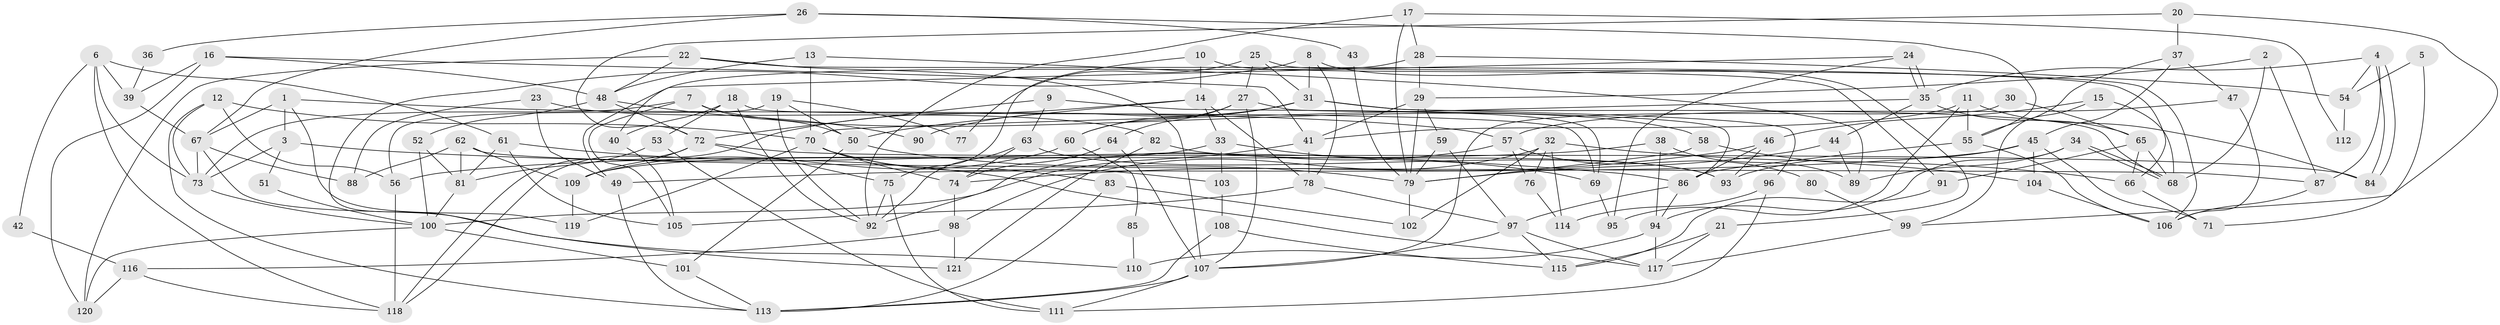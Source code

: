 // coarse degree distribution, {7: 0.13095238095238096, 8: 0.03571428571428571, 4: 0.23809523809523808, 5: 0.15476190476190477, 2: 0.09523809523809523, 9: 0.023809523809523808, 6: 0.08333333333333333, 10: 0.023809523809523808, 3: 0.21428571428571427}
// Generated by graph-tools (version 1.1) at 2025/18/03/04/25 18:18:55]
// undirected, 121 vertices, 242 edges
graph export_dot {
graph [start="1"]
  node [color=gray90,style=filled];
  1;
  2;
  3;
  4;
  5;
  6;
  7;
  8;
  9;
  10;
  11;
  12;
  13;
  14;
  15;
  16;
  17;
  18;
  19;
  20;
  21;
  22;
  23;
  24;
  25;
  26;
  27;
  28;
  29;
  30;
  31;
  32;
  33;
  34;
  35;
  36;
  37;
  38;
  39;
  40;
  41;
  42;
  43;
  44;
  45;
  46;
  47;
  48;
  49;
  50;
  51;
  52;
  53;
  54;
  55;
  56;
  57;
  58;
  59;
  60;
  61;
  62;
  63;
  64;
  65;
  66;
  67;
  68;
  69;
  70;
  71;
  72;
  73;
  74;
  75;
  76;
  77;
  78;
  79;
  80;
  81;
  82;
  83;
  84;
  85;
  86;
  87;
  88;
  89;
  90;
  91;
  92;
  93;
  94;
  95;
  96;
  97;
  98;
  99;
  100;
  101;
  102;
  103;
  104;
  105;
  106;
  107;
  108;
  109;
  110;
  111;
  112;
  113;
  114;
  115;
  116;
  117;
  118;
  119;
  120;
  121;
  1 -- 3;
  1 -- 67;
  1 -- 57;
  1 -- 119;
  2 -- 87;
  2 -- 29;
  2 -- 68;
  3 -- 86;
  3 -- 73;
  3 -- 51;
  4 -- 84;
  4 -- 84;
  4 -- 35;
  4 -- 54;
  4 -- 87;
  5 -- 54;
  5 -- 71;
  6 -- 73;
  6 -- 61;
  6 -- 39;
  6 -- 42;
  6 -- 118;
  7 -- 73;
  7 -- 50;
  7 -- 58;
  7 -- 105;
  8 -- 31;
  8 -- 78;
  8 -- 21;
  8 -- 121;
  9 -- 86;
  9 -- 72;
  9 -- 63;
  10 -- 91;
  10 -- 75;
  10 -- 14;
  11 -- 41;
  11 -- 84;
  11 -- 55;
  11 -- 95;
  12 -- 70;
  12 -- 113;
  12 -- 56;
  12 -- 73;
  13 -- 70;
  13 -- 48;
  13 -- 89;
  14 -- 118;
  14 -- 33;
  14 -- 50;
  14 -- 78;
  15 -- 68;
  15 -- 46;
  15 -- 99;
  16 -- 120;
  16 -- 41;
  16 -- 39;
  16 -- 48;
  17 -- 79;
  17 -- 92;
  17 -- 28;
  17 -- 112;
  18 -- 92;
  18 -- 69;
  18 -- 40;
  18 -- 53;
  19 -- 92;
  19 -- 56;
  19 -- 50;
  19 -- 77;
  20 -- 72;
  20 -- 99;
  20 -- 37;
  21 -- 117;
  21 -- 115;
  22 -- 107;
  22 -- 48;
  22 -- 66;
  22 -- 120;
  23 -- 49;
  23 -- 88;
  23 -- 82;
  24 -- 95;
  24 -- 35;
  24 -- 35;
  24 -- 49;
  25 -- 106;
  25 -- 31;
  25 -- 27;
  25 -- 77;
  26 -- 55;
  26 -- 67;
  26 -- 36;
  26 -- 43;
  27 -- 60;
  27 -- 64;
  27 -- 69;
  27 -- 107;
  28 -- 29;
  28 -- 40;
  28 -- 54;
  29 -- 41;
  29 -- 59;
  29 -- 79;
  30 -- 65;
  30 -- 107;
  31 -- 96;
  31 -- 68;
  31 -- 60;
  31 -- 90;
  32 -- 102;
  32 -- 66;
  32 -- 76;
  32 -- 98;
  32 -- 114;
  33 -- 103;
  33 -- 69;
  33 -- 109;
  34 -- 68;
  34 -- 68;
  34 -- 89;
  34 -- 94;
  35 -- 70;
  35 -- 44;
  35 -- 65;
  36 -- 39;
  37 -- 55;
  37 -- 45;
  37 -- 47;
  38 -- 89;
  38 -- 94;
  38 -- 56;
  39 -- 67;
  40 -- 105;
  41 -- 78;
  41 -- 92;
  42 -- 116;
  43 -- 79;
  44 -- 79;
  44 -- 89;
  45 -- 104;
  45 -- 49;
  45 -- 71;
  45 -- 93;
  46 -- 86;
  46 -- 74;
  46 -- 93;
  47 -- 57;
  47 -- 106;
  48 -- 52;
  48 -- 72;
  48 -- 90;
  49 -- 113;
  50 -- 79;
  50 -- 101;
  51 -- 100;
  52 -- 100;
  52 -- 81;
  53 -- 81;
  53 -- 111;
  54 -- 112;
  55 -- 106;
  55 -- 86;
  56 -- 118;
  57 -- 100;
  57 -- 76;
  57 -- 80;
  58 -- 79;
  58 -- 104;
  59 -- 97;
  59 -- 79;
  60 -- 109;
  60 -- 85;
  61 -- 105;
  61 -- 117;
  61 -- 81;
  62 -- 81;
  62 -- 109;
  62 -- 87;
  62 -- 88;
  63 -- 93;
  63 -- 74;
  63 -- 92;
  64 -- 74;
  64 -- 107;
  65 -- 68;
  65 -- 66;
  65 -- 91;
  66 -- 71;
  67 -- 73;
  67 -- 88;
  67 -- 110;
  69 -- 95;
  70 -- 119;
  70 -- 74;
  70 -- 83;
  70 -- 103;
  72 -- 118;
  72 -- 75;
  72 -- 84;
  72 -- 109;
  73 -- 100;
  74 -- 98;
  75 -- 111;
  75 -- 92;
  76 -- 114;
  78 -- 105;
  78 -- 97;
  79 -- 102;
  80 -- 99;
  81 -- 100;
  82 -- 93;
  82 -- 121;
  83 -- 113;
  83 -- 102;
  85 -- 110;
  86 -- 97;
  86 -- 94;
  87 -- 106;
  91 -- 115;
  94 -- 110;
  94 -- 117;
  96 -- 114;
  96 -- 111;
  97 -- 107;
  97 -- 115;
  97 -- 117;
  98 -- 121;
  98 -- 116;
  99 -- 117;
  100 -- 120;
  100 -- 101;
  101 -- 113;
  103 -- 108;
  104 -- 106;
  107 -- 111;
  107 -- 113;
  108 -- 113;
  108 -- 115;
  109 -- 119;
  116 -- 118;
  116 -- 120;
}

